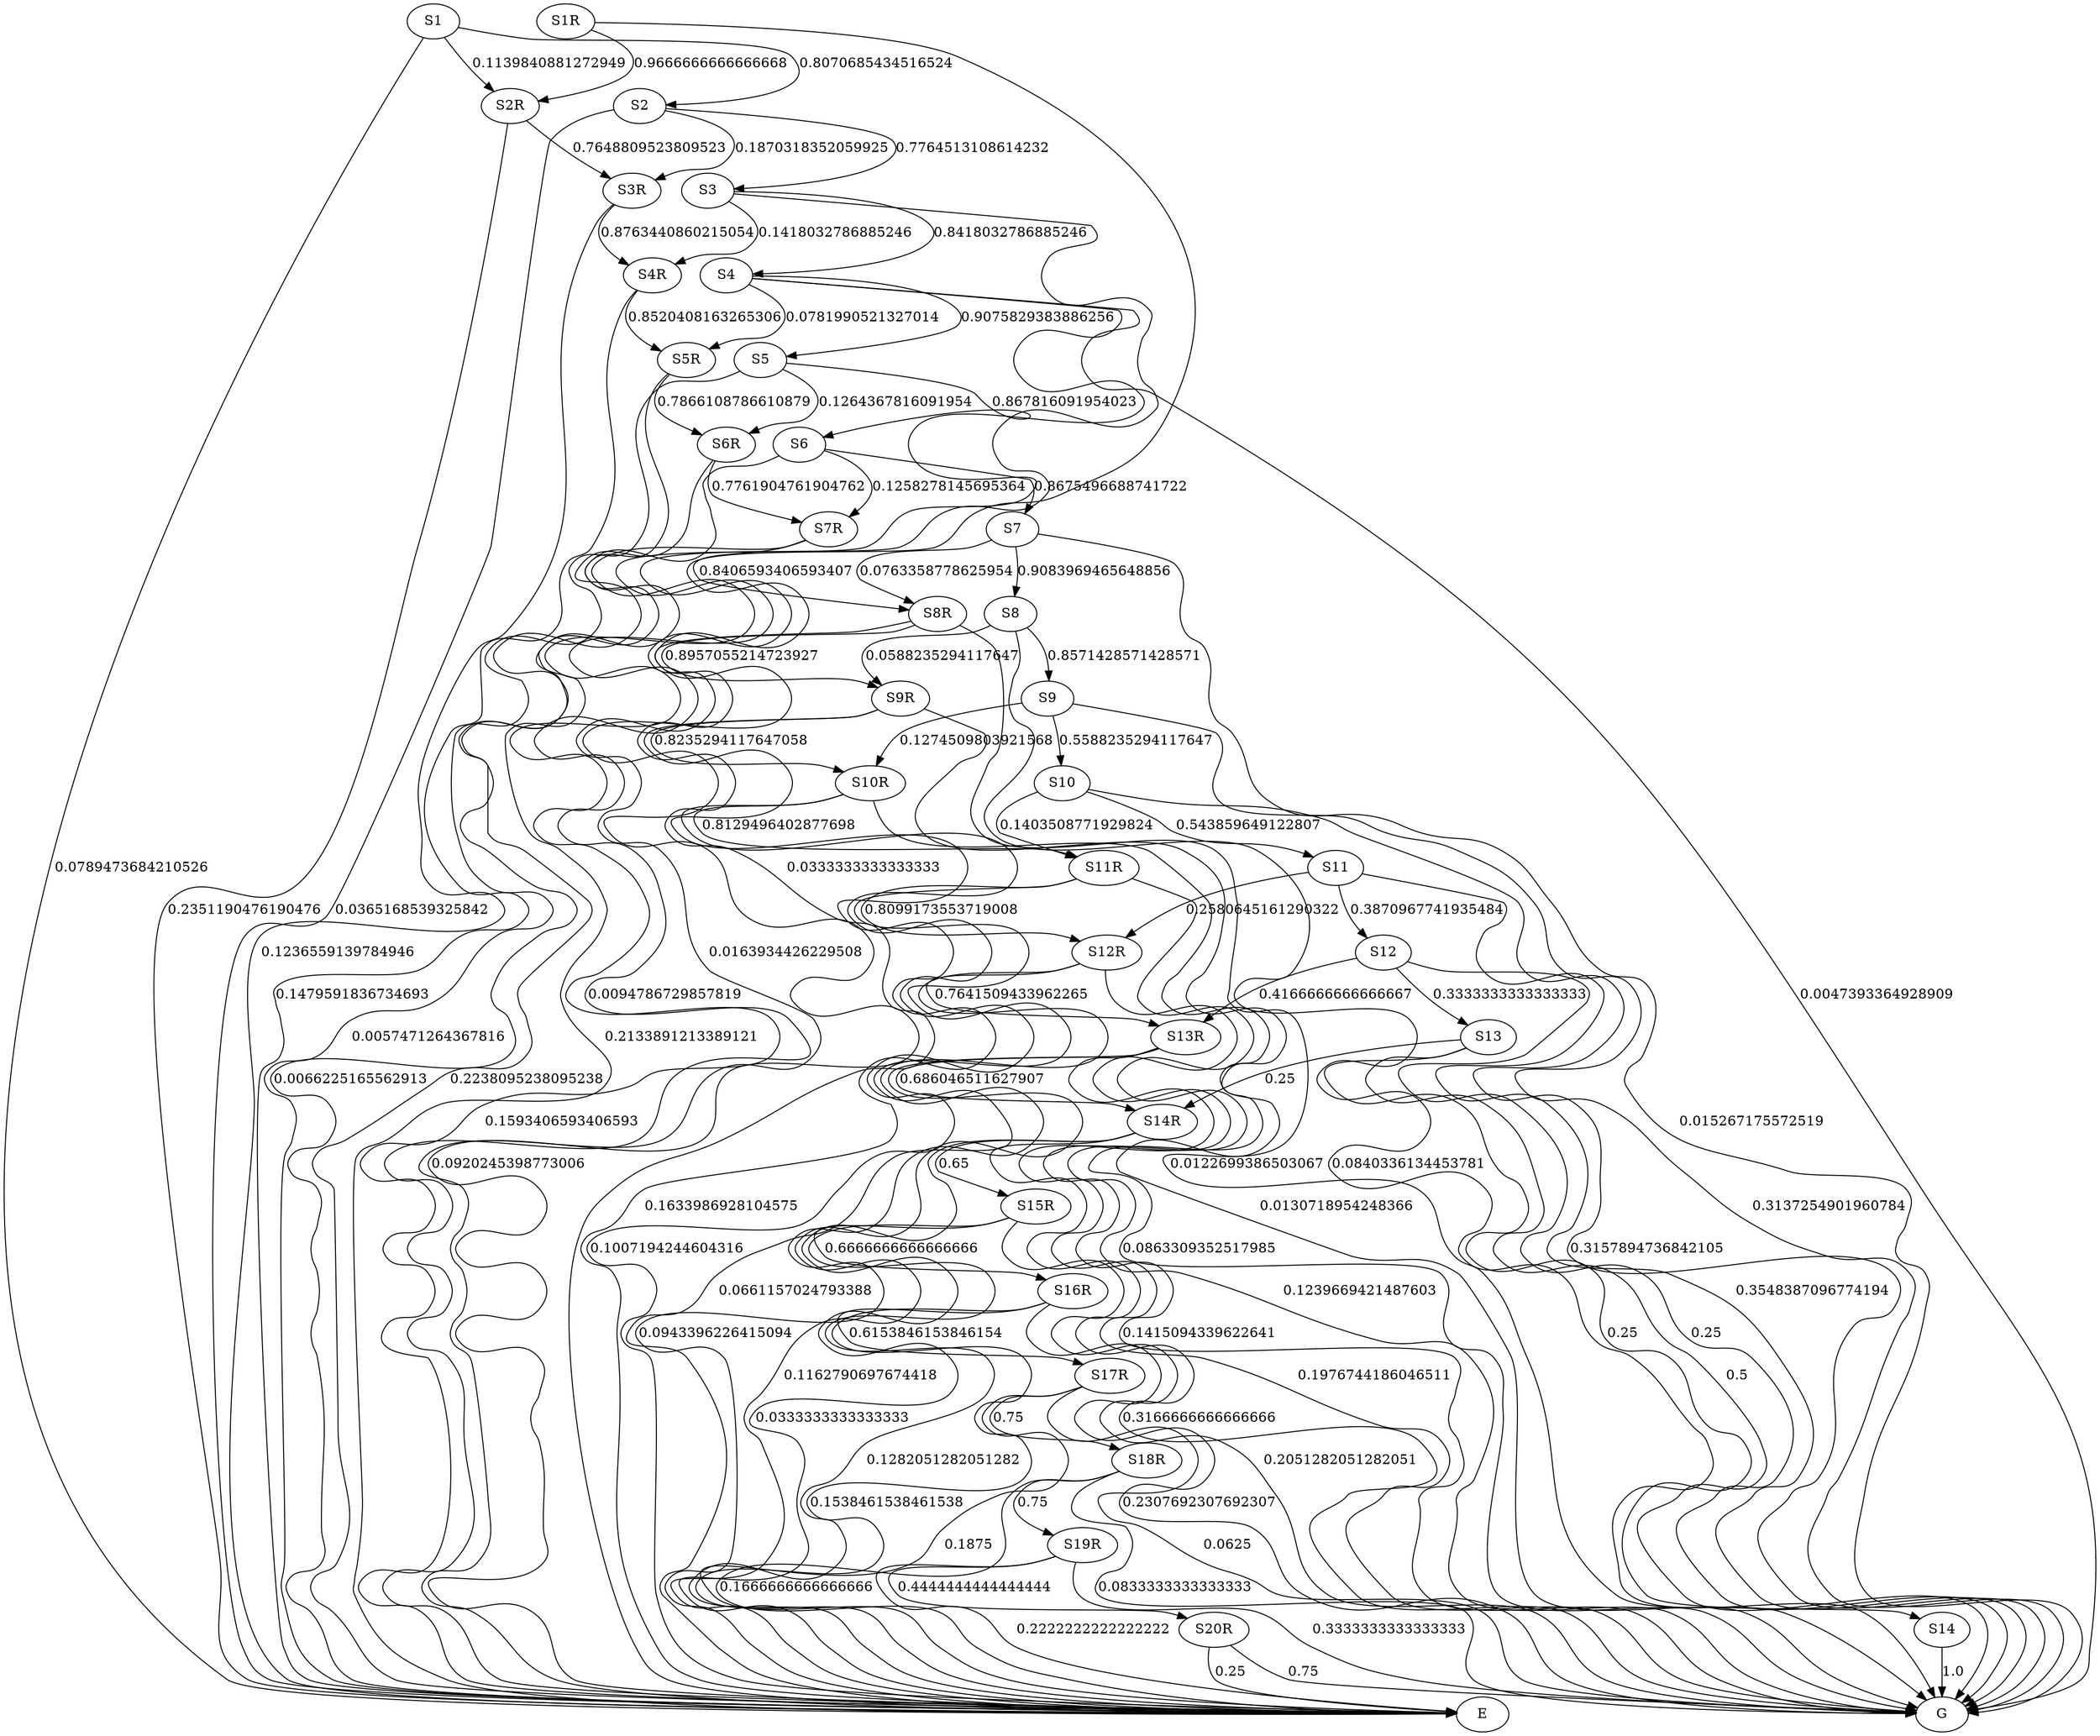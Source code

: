 digraph  {
S1;
S2;
S3;
S4;
S5;
S6;
S7;
S8;
S9;
S10;
S11;
S12;
S13;
S14;
S2R;
S1R;
S3R;
S4R;
S5R;
S6R;
S7R;
S8R;
S9R;
S10R;
S11R;
S12R;
S13R;
S14R;
S15R;
S16R;
S17R;
S18R;
S19R;
S20R;
E;
G;
S1 -> S2  [key=0, label="0.8070685434516524", weight="0.8070685434516524"];
S1 -> S2R  [key=0, label="0.1139840881272949", weight="0.1139840881272949"];
S1 -> E  [key=0, label="0.0789473684210526", weight="0.0789473684210526"];
S2 -> S3  [key=0, label="0.7764513108614232", weight="0.7764513108614232"];
S2 -> S3R  [key=0, label="0.1870318352059925", weight="0.1870318352059925"];
S2 -> E  [key=0, label="0.0365168539325842", weight="0.0365168539325842"];
S3 -> S4  [key=0, label="0.8418032786885246", weight="0.8418032786885246"];
S3 -> S4R  [key=0, label="0.1418032786885246", weight="0.1418032786885246"];
S3 -> E  [key=0, label="0.0163934426229508", weight="0.0163934426229508"];
S4 -> S5  [key=0, label="0.9075829383886256", weight="0.9075829383886256"];
S4 -> S5R  [key=0, label="0.0781990521327014", weight="0.0781990521327014"];
S4 -> E  [key=0, label="0.0094786729857819", weight="0.0094786729857819"];
S4 -> G  [key=0, label="0.0047393364928909", weight="0.0047393364928909"];
S5 -> S6  [key=0, label="0.867816091954023", weight="0.867816091954023"];
S5 -> S6R  [key=0, label="0.1264367816091954", weight="0.1264367816091954"];
S5 -> E  [key=0, label="0.0057471264367816", weight="0.0057471264367816"];
S6 -> S7  [key=0, label="0.8675496688741722", weight="0.8675496688741722"];
S6 -> S7R  [key=0, label="0.1258278145695364", weight="0.1258278145695364"];
S6 -> E  [key=0, label="0.0066225165562913", weight="0.0066225165562913"];
S7 -> S8  [key=0, label="0.9083969465648856", weight="0.9083969465648856"];
S7 -> S8R  [key=0, label="0.0763358778625954", weight="0.0763358778625954"];
S7 -> G  [key=0, label="0.015267175572519", weight="0.015267175572519"];
S8 -> S9  [key=0, label="0.8571428571428571", weight="0.8571428571428571"];
S8 -> S9R  [key=0, label="0.0588235294117647", weight="0.0588235294117647"];
S8 -> G  [key=0, label="0.0840336134453781", weight="0.0840336134453781"];
S9 -> S10  [key=0, label="0.5588235294117647", weight="0.5588235294117647"];
S9 -> S10R  [key=0, label="0.1274509803921568", weight="0.1274509803921568"];
S9 -> G  [key=0, label="0.3137254901960784", weight="0.3137254901960784"];
S10 -> S11  [key=0, label="0.543859649122807", weight="0.543859649122807"];
S10 -> S11R  [key=0, label="0.1403508771929824", weight="0.1403508771929824"];
S10 -> G  [key=0, label="0.3157894736842105", weight="0.3157894736842105"];
S11 -> S12  [key=0, label="0.3870967741935484", weight="0.3870967741935484"];
S11 -> S12R  [key=0, label="0.2580645161290322", weight="0.2580645161290322"];
S11 -> G  [key=0, label="0.3548387096774194", weight="0.3548387096774194"];
S12 -> S13  [key=0, label="0.3333333333333333", weight="0.3333333333333333"];
S12 -> S13R  [key=0, label="0.4166666666666667", weight="0.4166666666666667"];
S12 -> G  [key=0, label="0.25", weight="0.25"];
S13 -> S14  [key=0, label="0.25", weight="0.25"];
S13 -> S14R  [key=0, label="0.25", weight="0.25"];
S13 -> G  [key=0, label="0.5", weight="0.5"];
S14 -> G  [key=0, label="1.0", weight="1.0"];
S2R -> S3R  [key=0, label="0.7648809523809523", weight="0.7648809523809523"];
S2R -> E  [key=0, label="0.2351190476190476", weight="0.2351190476190476"];
S1R -> S2R  [key=0, label="0.9666666666666668", weight="0.9666666666666668"];
S1R -> E  [key=0, label="0.0333333333333333", weight="0.0333333333333333"];
S3R -> S4R  [key=0, label="0.8763440860215054", weight="0.8763440860215054"];
S3R -> E  [key=0, label="0.1236559139784946", weight="0.1236559139784946"];
S4R -> S5R  [key=0, label="0.8520408163265306", weight="0.8520408163265306"];
S4R -> E  [key=0, label="0.1479591836734693", weight="0.1479591836734693"];
S5R -> S6R  [key=0, label="0.7866108786610879", weight="0.7866108786610879"];
S5R -> E  [key=0, label="0.2133891213389121", weight="0.2133891213389121"];
S6R -> S7R  [key=0, label="0.7761904761904762", weight="0.7761904761904762"];
S6R -> E  [key=0, label="0.2238095238095238", weight="0.2238095238095238"];
S7R -> S8R  [key=0, label="0.8406593406593407", weight="0.8406593406593407"];
S7R -> E  [key=0, label="0.1593406593406593", weight="0.1593406593406593"];
S8R -> S9R  [key=0, label="0.8957055214723927", weight="0.8957055214723927"];
S8R -> E  [key=0, label="0.0920245398773006", weight="0.0920245398773006"];
S8R -> G  [key=0, label="0.0122699386503067", weight="0.0122699386503067"];
S9R -> S10R  [key=0, label="0.8235294117647058", weight="0.8235294117647058"];
S9R -> E  [key=0, label="0.1633986928104575", weight="0.1633986928104575"];
S9R -> G  [key=0, label="0.0130718954248366", weight="0.0130718954248366"];
S10R -> S11R  [key=0, label="0.8129496402877698", weight="0.8129496402877698"];
S10R -> E  [key=0, label="0.1007194244604316", weight="0.1007194244604316"];
S10R -> G  [key=0, label="0.0863309352517985", weight="0.0863309352517985"];
S11R -> S12R  [key=0, label="0.8099173553719008", weight="0.8099173553719008"];
S11R -> E  [key=0, label="0.0661157024793388", weight="0.0661157024793388"];
S11R -> G  [key=0, label="0.1239669421487603", weight="0.1239669421487603"];
S12R -> S13R  [key=0, label="0.7641509433962265", weight="0.7641509433962265"];
S12R -> E  [key=0, label="0.0943396226415094", weight="0.0943396226415094"];
S12R -> G  [key=0, label="0.1415094339622641", weight="0.1415094339622641"];
S13R -> S14R  [key=0, label="0.686046511627907", weight="0.686046511627907"];
S13R -> E  [key=0, label="0.1162790697674418", weight="0.1162790697674418"];
S13R -> G  [key=0, label="0.1976744186046511", weight="0.1976744186046511"];
S14R -> S15R  [key=0, label="0.65", weight="0.65"];
S14R -> E  [key=0, label="0.0333333333333333", weight="0.0333333333333333"];
S14R -> G  [key=0, label="0.3166666666666666", weight="0.3166666666666666"];
S15R -> S16R  [key=0, label="0.6666666666666666", weight="0.6666666666666666"];
S15R -> E  [key=0, label="0.1282051282051282", weight="0.1282051282051282"];
S15R -> G  [key=0, label="0.2051282051282051", weight="0.2051282051282051"];
S16R -> S17R  [key=0, label="0.6153846153846154", weight="0.6153846153846154"];
S16R -> E  [key=0, label="0.1538461538461538", weight="0.1538461538461538"];
S16R -> G  [key=0, label="0.2307692307692307", weight="0.2307692307692307"];
S17R -> S18R  [key=0, label="0.75", weight="0.75"];
S17R -> E  [key=0, label="0.1875", weight="0.1875"];
S17R -> G  [key=0, label="0.0625", weight="0.0625"];
S18R -> S19R  [key=0, label="0.75", weight="0.75"];
S18R -> E  [key=0, label="0.1666666666666666", weight="0.1666666666666666"];
S18R -> G  [key=0, label="0.0833333333333333", weight="0.0833333333333333"];
S19R -> S20R  [key=0, label="0.4444444444444444", weight="0.4444444444444444"];
S19R -> E  [key=0, label="0.2222222222222222", weight="0.2222222222222222"];
S19R -> G  [key=0, label="0.3333333333333333", weight="0.3333333333333333"];
S20R -> E  [key=0, label="0.25", weight="0.25"];
S20R -> G  [key=0, label="0.75", weight="0.75"];
}
